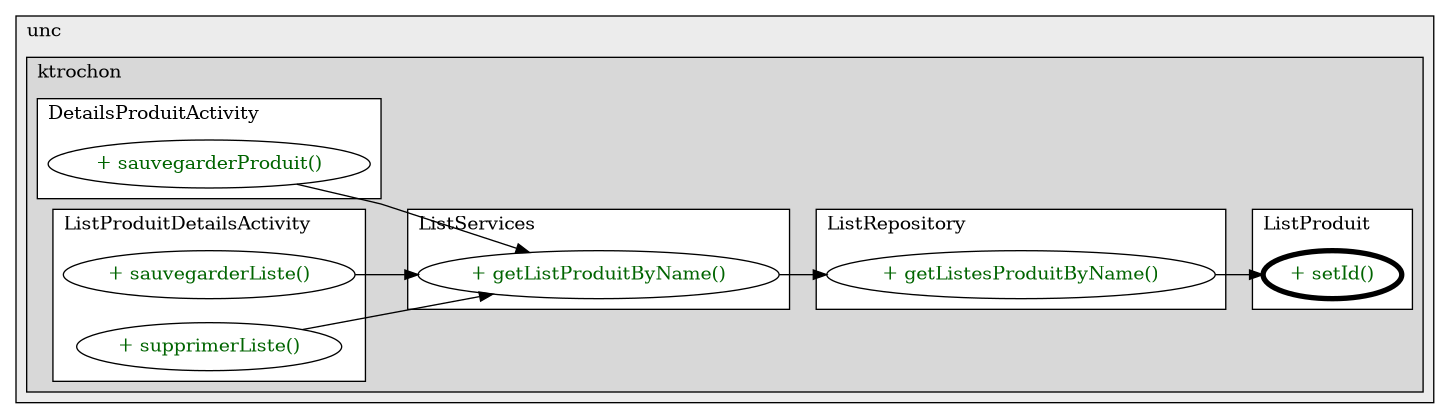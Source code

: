 @startuml

/' diagram meta data start
config=CallConfiguration;
{
  "rootMethod": "nc.unc.ktrochon.pocketlist.entity.ListProduit#setId(int)",
  "projectClassification": {
    "searchMode": "OpenProject", // OpenProject, AllProjects
    "includedProjects": "",
    "pathEndKeywords": "*.impl",
    "isClientPath": "",
    "isClientName": "",
    "isTestPath": "",
    "isTestName": "",
    "isMappingPath": "",
    "isMappingName": "",
    "isDataAccessPath": "",
    "isDataAccessName": "",
    "isDataStructurePath": "",
    "isDataStructureName": "",
    "isInterfaceStructuresPath": "",
    "isInterfaceStructuresName": "",
    "isEntryPointPath": "",
    "isEntryPointName": "",
    "treatFinalFieldsAsMandatory": false
  },
  "graphRestriction": {
    "classPackageExcludeFilter": "",
    "classPackageIncludeFilter": "",
    "classNameExcludeFilter": "",
    "classNameIncludeFilter": "",
    "methodNameExcludeFilter": "",
    "methodNameIncludeFilter": "",
    "removeByInheritance": "", // inheritance/annotation based filtering is done in a second step
    "removeByAnnotation": "",
    "removeByClassPackage": "", // cleanup the graph after inheritance/annotation based filtering is done
    "removeByClassName": "",
    "cutMappings": false,
    "cutEnum": true,
    "cutTests": true,
    "cutClient": true,
    "cutDataAccess": true,
    "cutInterfaceStructures": true,
    "cutDataStructures": true,
    "cutGetterAndSetter": true,
    "cutConstructors": true
  },
  "graphTraversal": {
    "forwardDepth": 3,
    "backwardDepth": 3,
    "classPackageExcludeFilter": "",
    "classPackageIncludeFilter": "",
    "classNameExcludeFilter": "",
    "classNameIncludeFilter": "",
    "methodNameExcludeFilter": "",
    "methodNameIncludeFilter": "",
    "hideMappings": false,
    "hideDataStructures": false,
    "hidePrivateMethods": true,
    "hideInterfaceCalls": true, // indirection: implementation -> interface (is hidden) -> implementation
    "onlyShowApplicationEntryPoints": false, // root node is included
    "useMethodCallsForStructureDiagram": "ForwardOnly" // ForwardOnly, BothDirections, No
  },
  "details": {
    "aggregation": "GroupByClass", // ByClass, GroupByClass, None
    "showMethodParametersTypes": false,
    "showMethodParametersNames": false,
    "showMethodReturnType": false,
    "showPackageLevels": 2,
    "showCallOrder": false,
    "edgeMode": "MethodsOnly", // TypesOnly, MethodsOnly, TypesAndMethods, MethodsAndDirectTypeUsage
    "showDetailedClassStructure": false
  },
  "rootClass": "nc.unc.ktrochon.pocketlist.entity.ListProduit",
  "extensionCallbackMethod": "" // qualified.class.name#methodName - signature: public static String method(String)
}
diagram meta data end '/



digraph g {
    rankdir="LR"
    splines=polyline
    

'nodes 
subgraph cluster_115946 { 
   	label=unc
	labeljust=l
	fillcolor="#ececec"
	style=filled
   
   subgraph cluster_949228562 { 
   	label=ktrochon
	labeljust=l
	fillcolor="#d8d8d8"
	style=filled
   
   subgraph cluster_1408166297 { 
   	label=ListRepository
	labeljust=l
	fillcolor=white
	style=filled
   
   ListRepository886306589XXXgetListesProduitByName1808118735[
	label="+ getListesProduitByName()"
	style=filled
	fillcolor=white
	tooltip="ListRepository

null"
	fontcolor=darkgreen
];
} 

subgraph cluster_1899398739 { 
   	label=ListProduit
	labeljust=l
	fillcolor=white
	style=filled
   
   ListProduit165667126XXXsetId104431[
	label="+ setId()"
	style=filled
	fillcolor=white
	tooltip="ListProduit

null"
	penwidth=4
	fontcolor=darkgreen
];
} 

subgraph cluster_1943718057 { 
   	label=DetailsProduitActivity
	labeljust=l
	fillcolor=white
	style=filled
   
   DetailsProduitActivity1243990011XXXsauvegarderProduit2666181[
	label="+ sauvegarderProduit()"
	style=filled
	fillcolor=white
	tooltip="DetailsProduitActivity

null"
	fontcolor=darkgreen
];
} 

subgraph cluster_407810375 { 
   	label=ListProduitDetailsActivity
	labeljust=l
	fillcolor=white
	style=filled
   
   ListProduitDetailsActivity1243990011XXXsauvegarderListe2666181[
	label="+ sauvegarderListe()"
	style=filled
	fillcolor=white
	tooltip="ListProduitDetailsActivity

null"
	fontcolor=darkgreen
];

ListProduitDetailsActivity1243990011XXXsupprimerListe2666181[
	label="+ supprimerListe()"
	style=filled
	fillcolor=white
	tooltip="ListProduitDetailsActivity

null"
	fontcolor=darkgreen
];
} 

subgraph cluster_836149784 { 
   	label=ListServices
	labeljust=l
	fillcolor=white
	style=filled
   
   ListServices121729986XXXgetListProduitByName406701772[
	label="+ getListProduitByName()"
	style=filled
	fillcolor=white
	tooltip="ListServices

null"
	fontcolor=darkgreen
];
} 
} 
} 

'edges    
DetailsProduitActivity1243990011XXXsauvegarderProduit2666181 -> ListServices121729986XXXgetListProduitByName406701772;
ListProduitDetailsActivity1243990011XXXsauvegarderListe2666181 -> ListServices121729986XXXgetListProduitByName406701772;
ListProduitDetailsActivity1243990011XXXsupprimerListe2666181 -> ListServices121729986XXXgetListProduitByName406701772;
ListRepository886306589XXXgetListesProduitByName1808118735 -> ListProduit165667126XXXsetId104431;
ListServices121729986XXXgetListProduitByName406701772 -> ListRepository886306589XXXgetListesProduitByName1808118735;
    
}
@enduml